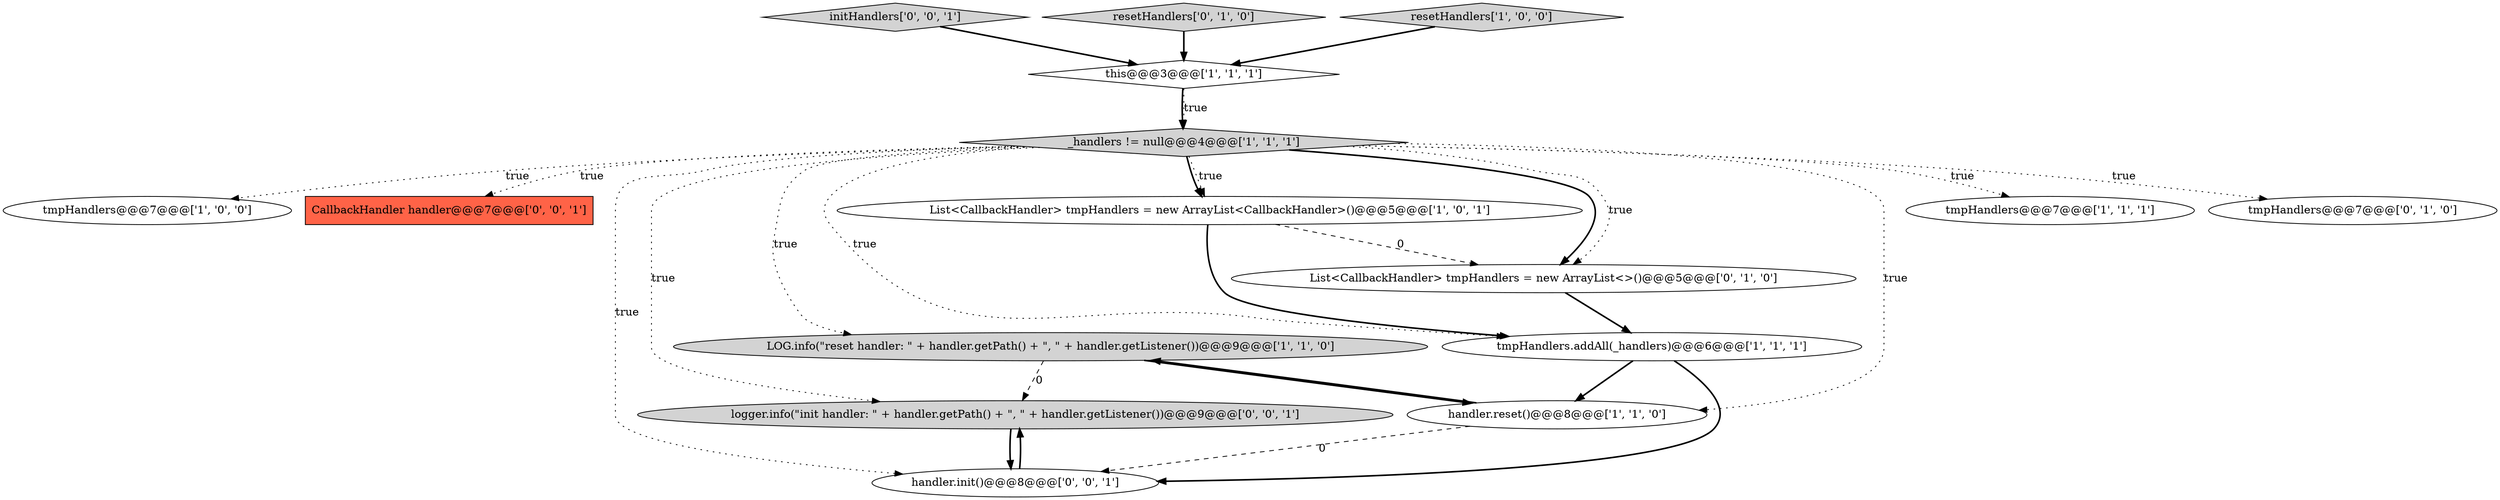 digraph {
1 [style = filled, label = "tmpHandlers@@@7@@@['1', '0', '0']", fillcolor = white, shape = ellipse image = "AAA0AAABBB1BBB"];
13 [style = filled, label = "initHandlers['0', '0', '1']", fillcolor = lightgray, shape = diamond image = "AAA0AAABBB3BBB"];
12 [style = filled, label = "CallbackHandler handler@@@7@@@['0', '0', '1']", fillcolor = tomato, shape = box image = "AAA0AAABBB3BBB"];
0 [style = filled, label = "LOG.info(\"reset handler: \" + handler.getPath() + \", \" + handler.getListener())@@@9@@@['1', '1', '0']", fillcolor = lightgray, shape = ellipse image = "AAA0AAABBB1BBB"];
7 [style = filled, label = "tmpHandlers@@@7@@@['1', '1', '1']", fillcolor = white, shape = ellipse image = "AAA0AAABBB1BBB"];
2 [style = filled, label = "tmpHandlers.addAll(_handlers)@@@6@@@['1', '1', '1']", fillcolor = white, shape = ellipse image = "AAA0AAABBB1BBB"];
10 [style = filled, label = "tmpHandlers@@@7@@@['0', '1', '0']", fillcolor = white, shape = ellipse image = "AAA0AAABBB2BBB"];
4 [style = filled, label = "_handlers != null@@@4@@@['1', '1', '1']", fillcolor = lightgray, shape = diamond image = "AAA0AAABBB1BBB"];
14 [style = filled, label = "handler.init()@@@8@@@['0', '0', '1']", fillcolor = white, shape = ellipse image = "AAA0AAABBB3BBB"];
15 [style = filled, label = "logger.info(\"init handler: \" + handler.getPath() + \", \" + handler.getListener())@@@9@@@['0', '0', '1']", fillcolor = lightgray, shape = ellipse image = "AAA0AAABBB3BBB"];
5 [style = filled, label = "List<CallbackHandler> tmpHandlers = new ArrayList<CallbackHandler>()@@@5@@@['1', '0', '1']", fillcolor = white, shape = ellipse image = "AAA0AAABBB1BBB"];
6 [style = filled, label = "this@@@3@@@['1', '1', '1']", fillcolor = white, shape = diamond image = "AAA0AAABBB1BBB"];
8 [style = filled, label = "handler.reset()@@@8@@@['1', '1', '0']", fillcolor = white, shape = ellipse image = "AAA0AAABBB1BBB"];
9 [style = filled, label = "List<CallbackHandler> tmpHandlers = new ArrayList<>()@@@5@@@['0', '1', '0']", fillcolor = white, shape = ellipse image = "AAA1AAABBB2BBB"];
11 [style = filled, label = "resetHandlers['0', '1', '0']", fillcolor = lightgray, shape = diamond image = "AAA0AAABBB2BBB"];
3 [style = filled, label = "resetHandlers['1', '0', '0']", fillcolor = lightgray, shape = diamond image = "AAA0AAABBB1BBB"];
5->2 [style = bold, label=""];
8->14 [style = dashed, label="0"];
6->4 [style = bold, label=""];
8->0 [style = bold, label=""];
4->12 [style = dotted, label="true"];
4->7 [style = dotted, label="true"];
4->10 [style = dotted, label="true"];
4->5 [style = bold, label=""];
13->6 [style = bold, label=""];
9->2 [style = bold, label=""];
0->8 [style = bold, label=""];
4->1 [style = dotted, label="true"];
11->6 [style = bold, label=""];
4->0 [style = dotted, label="true"];
2->8 [style = bold, label=""];
4->8 [style = dotted, label="true"];
3->6 [style = bold, label=""];
6->4 [style = dotted, label="true"];
4->15 [style = dotted, label="true"];
15->14 [style = bold, label=""];
4->9 [style = bold, label=""];
4->14 [style = dotted, label="true"];
4->5 [style = dotted, label="true"];
4->9 [style = dotted, label="true"];
2->14 [style = bold, label=""];
0->15 [style = dashed, label="0"];
14->15 [style = bold, label=""];
5->9 [style = dashed, label="0"];
4->2 [style = dotted, label="true"];
}
